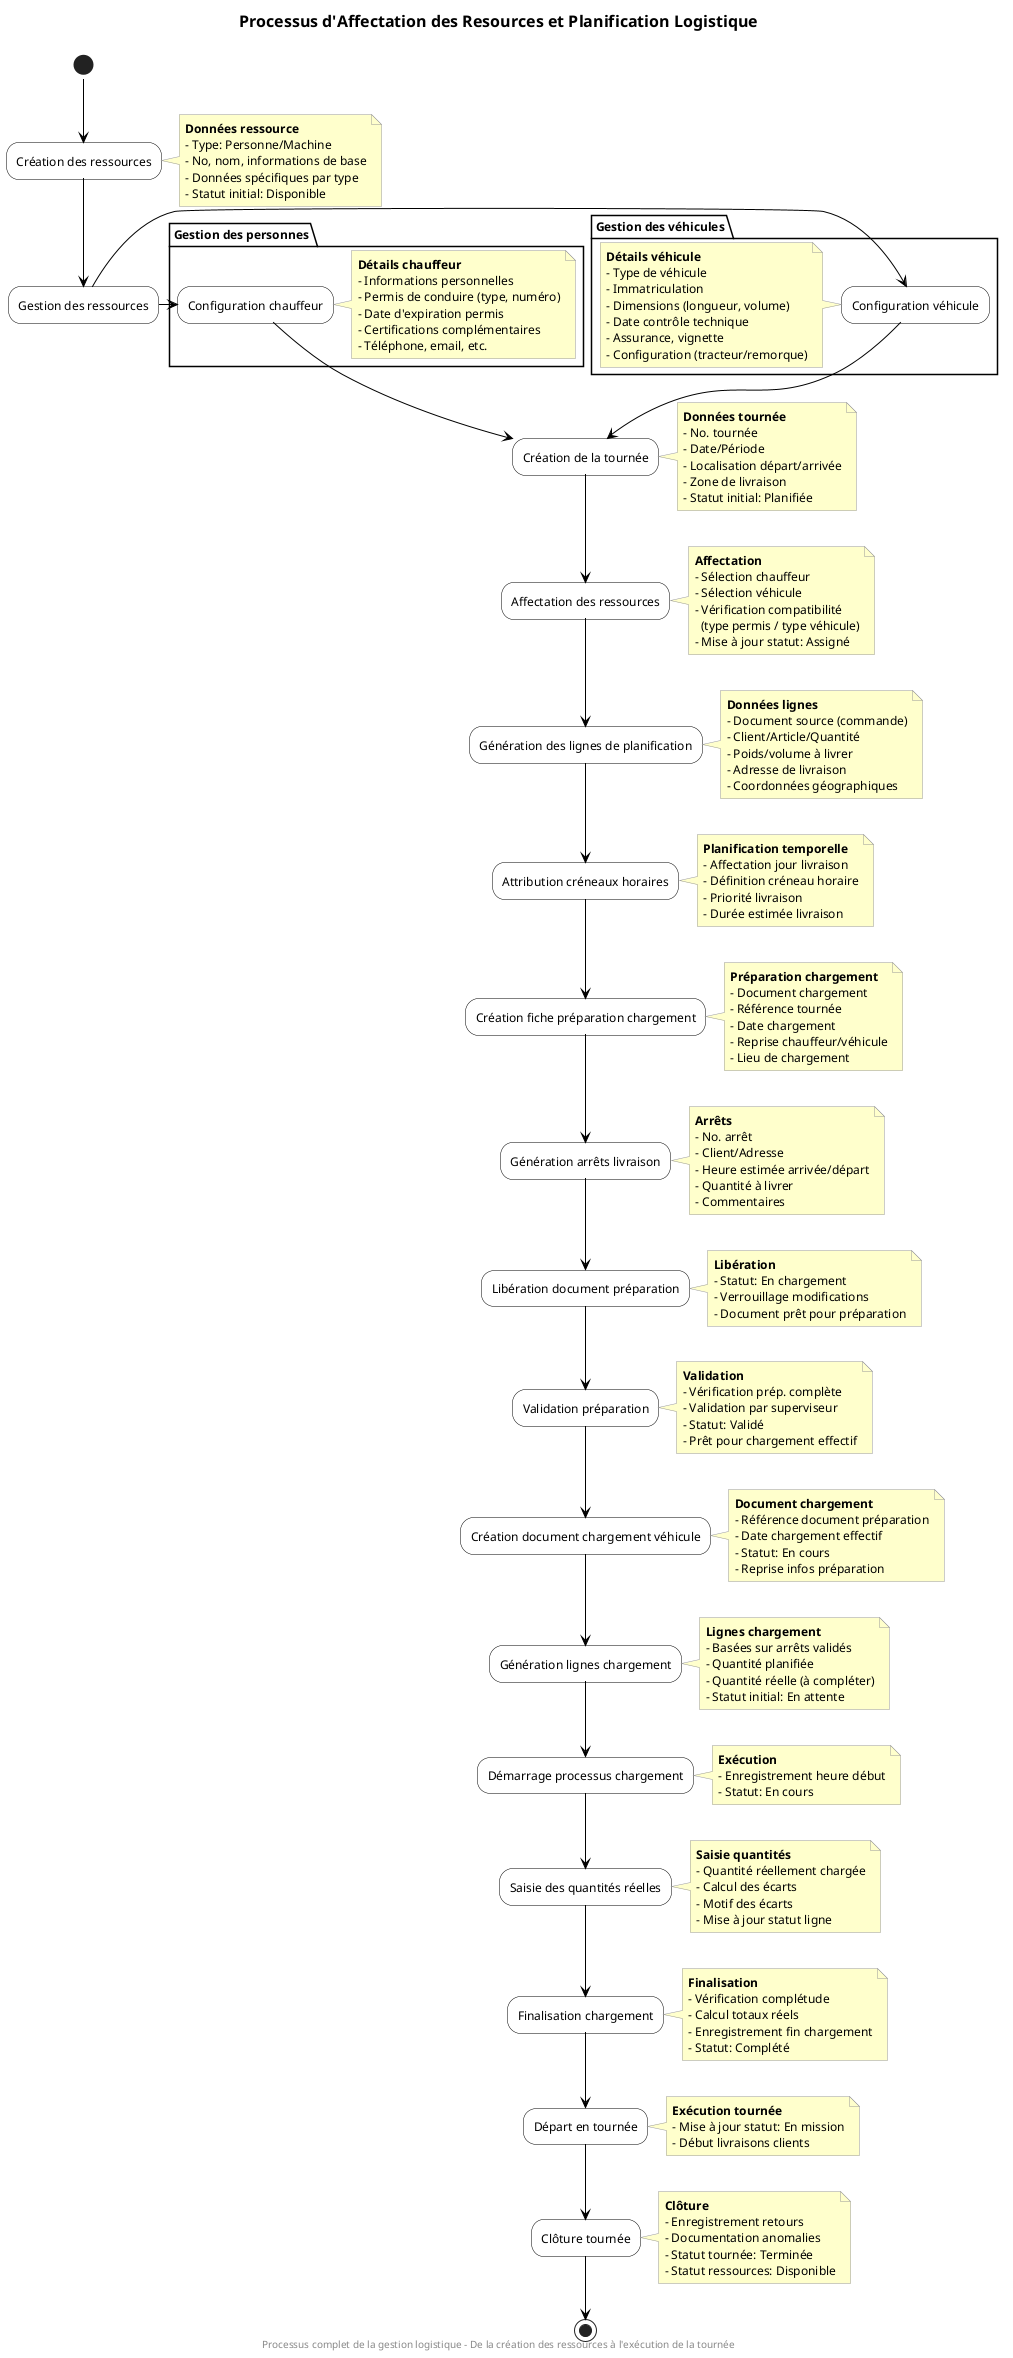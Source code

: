 @startuml Logistics Workflow
!pragma layout smetana
skinparam {
  ActivityBackgroundColor white
  ActivityBorderColor black
  ActivityDiamondBackgroundColor white
  ActivityDiamondBorderColor black
  NoteBackgroundColor #FFFFCC
  NoteBorderColor #999999
  ArrowColor black
  PageExternalColor white
  DefaultFontSize 12
  TitleFontSize 16
  ActivityFontSize 12
}

title Processus d'Affectation des Resources et Planification Logistique

' Resource Management
(*) -down-> "Création des ressources"

note right
  <b>Données ressource</b>
  - Type: Personne/Machine
  - No, nom, informations de base
  - Données spécifiques par type
  - Statut initial: Disponible
end note

"Création des ressources" -down-> "Gestion des ressources"

partition "Gestion des personnes" {
  "Gestion des ressources" -right-> "Configuration chauffeur"
  
  note right
    <b>Détails chauffeur</b>
    - Informations personnelles
    - Permis de conduire (type, numéro)
    - Date d'expiration permis
    - Certifications complémentaires
    - Téléphone, email, etc.
  end note
}

partition "Gestion des véhicules" {
  "Gestion des ressources" -left-> "Configuration véhicule"
  
  note left
    <b>Détails véhicule</b>
    - Type de véhicule
    - Immatriculation
    - Dimensions (longueur, volume)
    - Date contrôle technique
    - Assurance, vignette
    - Configuration (tracteur/remorque)
  end note
}

' Tour Planning
"Configuration chauffeur" -down-> "Création de la tournée"
"Configuration véhicule" -down-> "Création de la tournée"

note right
  <b>Données tournée</b>
  - No. tournée
  - Date/Période
  - Localisation départ/arrivée
  - Zone de livraison
  - Statut initial: Planifiée
end note

"Création de la tournée" -down-> "Affectation des ressources"

note right
  <b>Affectation</b>
  - Sélection chauffeur
  - Sélection véhicule
  - Vérification compatibilité
    (type permis / type véhicule)
  - Mise à jour statut: Assigné
end note

"Affectation des ressources" -down-> "Génération des lignes de planification"

note right
  <b>Données lignes</b>
  - Document source (commande)
  - Client/Article/Quantité
  - Poids/volume à livrer
  - Adresse de livraison
  - Coordonnées géographiques
end note

"Génération des lignes de planification" -down-> "Attribution créneaux horaires"

note right
  <b>Planification temporelle</b>
  - Affectation jour livraison
  - Définition créneau horaire
  - Priorité livraison
  - Durée estimée livraison
end note

' Vehicle Loading Preparation
"Attribution créneaux horaires" -down-> "Création fiche préparation chargement"

note right
  <b>Préparation chargement</b>
  - Document chargement
  - Référence tournée
  - Date chargement
  - Reprise chauffeur/véhicule
  - Lieu de chargement
end note

"Création fiche préparation chargement" -down-> "Génération arrêts livraison"

note right
  <b>Arrêts</b>
  - No. arrêt
  - Client/Adresse
  - Heure estimée arrivée/départ
  - Quantité à livrer
  - Commentaires
end note

"Génération arrêts livraison" -down-> "Libération document préparation"

note right
  <b>Libération</b>
  - Statut: En chargement
  - Verrouillage modifications
  - Document prêt pour préparation
end note

"Libération document préparation" -down-> "Validation préparation"

note right
  <b>Validation</b>
  - Vérification prép. complète
  - Validation par superviseur
  - Statut: Validé
  - Prêt pour chargement effectif
end note

' Vehicle Charging
"Validation préparation" -down-> "Création document chargement véhicule"

note right
  <b>Document chargement</b>
  - Référence document préparation
  - Date chargement effectif
  - Statut: En cours
  - Reprise infos préparation
end note

"Création document chargement véhicule" -down-> "Génération lignes chargement"

note right
  <b>Lignes chargement</b>
  - Basées sur arrêts validés
  - Quantité planifiée
  - Quantité réelle (à compléter)
  - Statut initial: En attente
end note

"Génération lignes chargement" -down-> "Démarrage processus chargement"

note right
  <b>Exécution</b>
  - Enregistrement heure début
  - Statut: En cours
end note

"Démarrage processus chargement" -down-> "Saisie des quantités réelles"

note right
  <b>Saisie quantités</b>
  - Quantité réellement chargée
  - Calcul des écarts
  - Motif des écarts
  - Mise à jour statut ligne
end note

"Saisie des quantités réelles" -down-> "Finalisation chargement"

note right
  <b>Finalisation</b>
  - Vérification complétude
  - Calcul totaux réels
  - Enregistrement fin chargement
  - Statut: Complété
end note

' Tour Execution
"Finalisation chargement" -down-> "Départ en tournée"

note right
  <b>Exécution tournée</b>
  - Mise à jour statut: En mission
  - Début livraisons clients
end note

"Départ en tournée" -down-> "Clôture tournée"

note right
  <b>Clôture</b>
  - Enregistrement retours
  - Documentation anomalies
  - Statut tournée: Terminée
  - Statut ressources: Disponible
end note

"Clôture tournée" -down-> (*)

footer Processus complet de la gestion logistique - De la création des ressources à l'exécution de la tournée

@enduml 